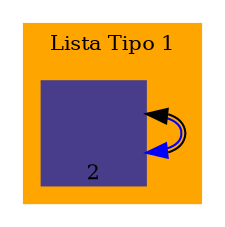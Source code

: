 digraph g {
 node [
fontsize = "10"
shape = "Mrecord"
color="darkslateblue"
style ="filled, bold"
];

 subgraph cluster_1 {
node [style=filled];
"nodoT12"[label="2",width ="0.7",fontcolor=black,shape=square,labelloc = b,image="enemigo1.png" ];
"nodoT12"-> "nodoT12"[dir=both,color="blue:black"];
fontsize = "10"
shape = "Mrecord"
color="orange"
style ="filled, bold"
label ="Lista Tipo 1"
}
}